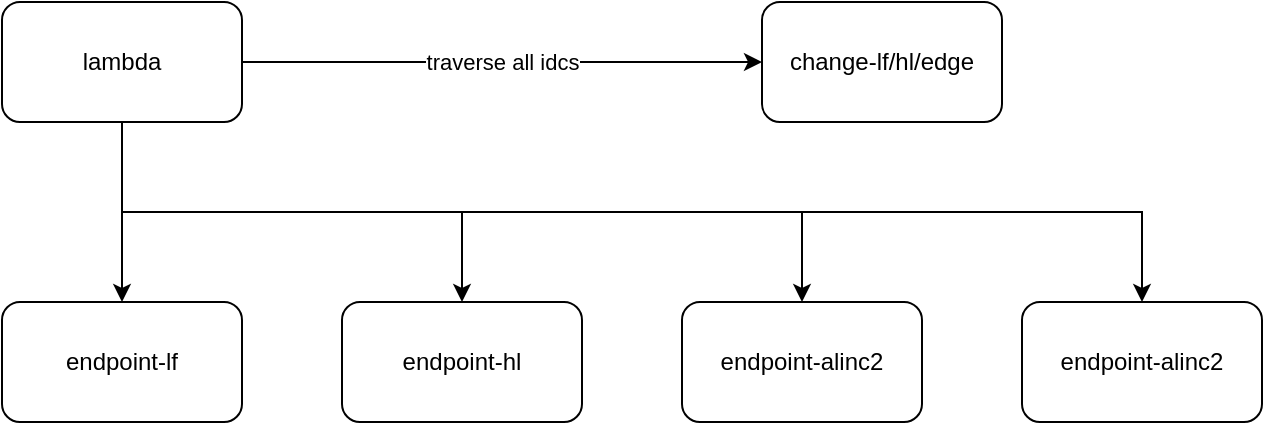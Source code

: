<mxfile version="11.1.4" type="github"><diagram id="j46uM-Z7VwsBBVSzgW99" name="Page-1"><mxGraphModel dx="1426" dy="724" grid="1" gridSize="10" guides="1" tooltips="1" connect="1" arrows="1" fold="1" page="1" pageScale="1" pageWidth="827" pageHeight="1169" math="0" shadow="0"><root><mxCell id="0"/><mxCell id="1" parent="0"/><mxCell id="4VYnPoUwg3w9FHElR9QE-3" style="edgeStyle=orthogonalEdgeStyle;rounded=0;orthogonalLoop=1;jettySize=auto;html=1;entryX=0.5;entryY=0;entryDx=0;entryDy=0;" parent="1" source="4VYnPoUwg3w9FHElR9QE-1" target="4VYnPoUwg3w9FHElR9QE-2" edge="1"><mxGeometry relative="1" as="geometry"/></mxCell><mxCell id="4VYnPoUwg3w9FHElR9QE-5" value="traverse all idcs" style="edgeStyle=orthogonalEdgeStyle;rounded=0;orthogonalLoop=1;jettySize=auto;html=1;exitX=1;exitY=0.5;exitDx=0;exitDy=0;entryX=0;entryY=0.5;entryDx=0;entryDy=0;" parent="1" source="4VYnPoUwg3w9FHElR9QE-1" target="PCLt4nL-TchhPEGEUeJ8-1" edge="1"><mxGeometry relative="1" as="geometry"/></mxCell><mxCell id="PCLt4nL-TchhPEGEUeJ8-2" style="edgeStyle=orthogonalEdgeStyle;rounded=0;orthogonalLoop=1;jettySize=auto;html=1;exitX=0.5;exitY=1;exitDx=0;exitDy=0;" parent="1" source="4VYnPoUwg3w9FHElR9QE-1" target="4VYnPoUwg3w9FHElR9QE-4" edge="1"><mxGeometry relative="1" as="geometry"/></mxCell><mxCell id="PCLt4nL-TchhPEGEUeJ8-3" style="edgeStyle=orthogonalEdgeStyle;rounded=0;orthogonalLoop=1;jettySize=auto;html=1;exitX=0.5;exitY=1;exitDx=0;exitDy=0;entryX=0.5;entryY=0;entryDx=0;entryDy=0;" parent="1" source="4VYnPoUwg3w9FHElR9QE-1" target="4VYnPoUwg3w9FHElR9QE-6" edge="1"><mxGeometry relative="1" as="geometry"/></mxCell><mxCell id="oNa0bOrx1XdTc8aIo2xo-2" style="edgeStyle=orthogonalEdgeStyle;rounded=0;orthogonalLoop=1;jettySize=auto;html=1;exitX=0.5;exitY=1;exitDx=0;exitDy=0;entryX=0.5;entryY=0;entryDx=0;entryDy=0;" edge="1" parent="1" source="4VYnPoUwg3w9FHElR9QE-1" target="oNa0bOrx1XdTc8aIo2xo-1"><mxGeometry relative="1" as="geometry"/></mxCell><mxCell id="4VYnPoUwg3w9FHElR9QE-1" value="lambda" style="rounded=1;whiteSpace=wrap;html=1;" parent="1" vertex="1"><mxGeometry x="100" y="110" width="120" height="60" as="geometry"/></mxCell><mxCell id="4VYnPoUwg3w9FHElR9QE-2" value="endpoint-lf" style="rounded=1;whiteSpace=wrap;html=1;" parent="1" vertex="1"><mxGeometry x="100" y="260" width="120" height="60" as="geometry"/></mxCell><mxCell id="4VYnPoUwg3w9FHElR9QE-4" value="endpoint-hl" style="rounded=1;whiteSpace=wrap;html=1;" parent="1" vertex="1"><mxGeometry x="270" y="260" width="120" height="60" as="geometry"/></mxCell><mxCell id="4VYnPoUwg3w9FHElR9QE-6" value="endpoint-alinc2" style="rounded=1;whiteSpace=wrap;html=1;" parent="1" vertex="1"><mxGeometry x="440" y="260" width="120" height="60" as="geometry"/></mxCell><mxCell id="PCLt4nL-TchhPEGEUeJ8-1" value="change-lf/hl/edge" style="rounded=1;whiteSpace=wrap;html=1;" parent="1" vertex="1"><mxGeometry x="480" y="110" width="120" height="60" as="geometry"/></mxCell><mxCell id="oNa0bOrx1XdTc8aIo2xo-1" value="endpoint-alinc2" style="rounded=1;whiteSpace=wrap;html=1;" vertex="1" parent="1"><mxGeometry x="610" y="260" width="120" height="60" as="geometry"/></mxCell></root></mxGraphModel></diagram></mxfile>